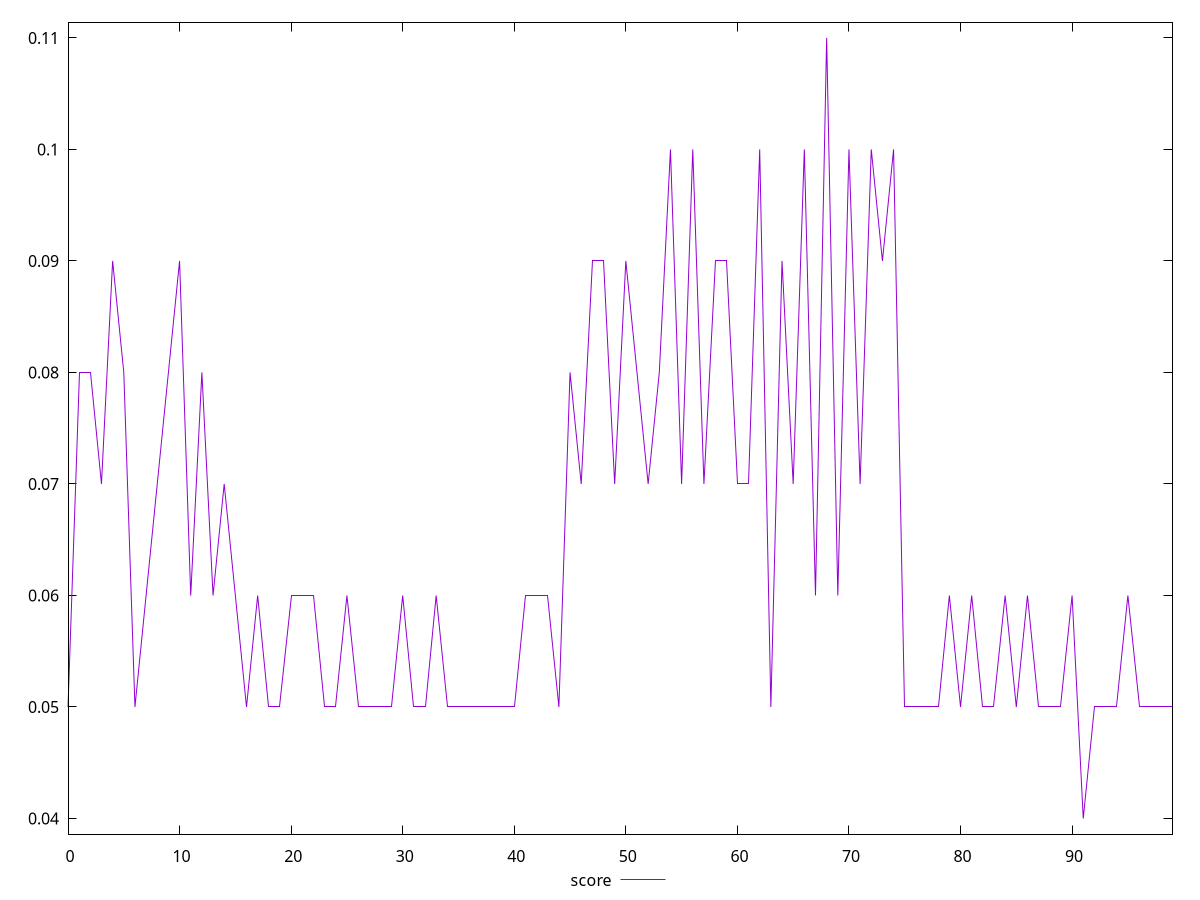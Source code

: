reset

$score <<EOF
0 0.05
1 0.08
2 0.08
3 0.07
4 0.09
5 0.08
6 0.05
7 0.06
8 0.07
9 0.08
10 0.09
11 0.06
12 0.08
13 0.06
14 0.07
15 0.06
16 0.05
17 0.06
18 0.05
19 0.05
20 0.06
21 0.06
22 0.06
23 0.05
24 0.05
25 0.06
26 0.05
27 0.05
28 0.05
29 0.05
30 0.06
31 0.05
32 0.05
33 0.06
34 0.05
35 0.05
36 0.05
37 0.05
38 0.05
39 0.05
40 0.05
41 0.06
42 0.06
43 0.06
44 0.05
45 0.08
46 0.07
47 0.09
48 0.09
49 0.07
50 0.09
51 0.08
52 0.07
53 0.08
54 0.1
55 0.07
56 0.1
57 0.07
58 0.09
59 0.09
60 0.07
61 0.07
62 0.1
63 0.05
64 0.09
65 0.07
66 0.1
67 0.06
68 0.11
69 0.06
70 0.1
71 0.07
72 0.1
73 0.09
74 0.1
75 0.05
76 0.05
77 0.05
78 0.05
79 0.06
80 0.05
81 0.06
82 0.05
83 0.05
84 0.06
85 0.05
86 0.06
87 0.05
88 0.05
89 0.05
90 0.06
91 0.04
92 0.05
93 0.05
94 0.05
95 0.06
96 0.05
97 0.05
98 0.05
99 0.05
EOF

set key outside below
set xrange [0:99]
set yrange [0.0386:0.1114]
set trange [0.0386:0.1114]
set terminal svg size 640, 500 enhanced background rgb 'white'
set output "reprap/interactive/samples/pages+cached+noexternal+nomedia+nocss/score/values.svg"

plot $score title "score" with line

reset

